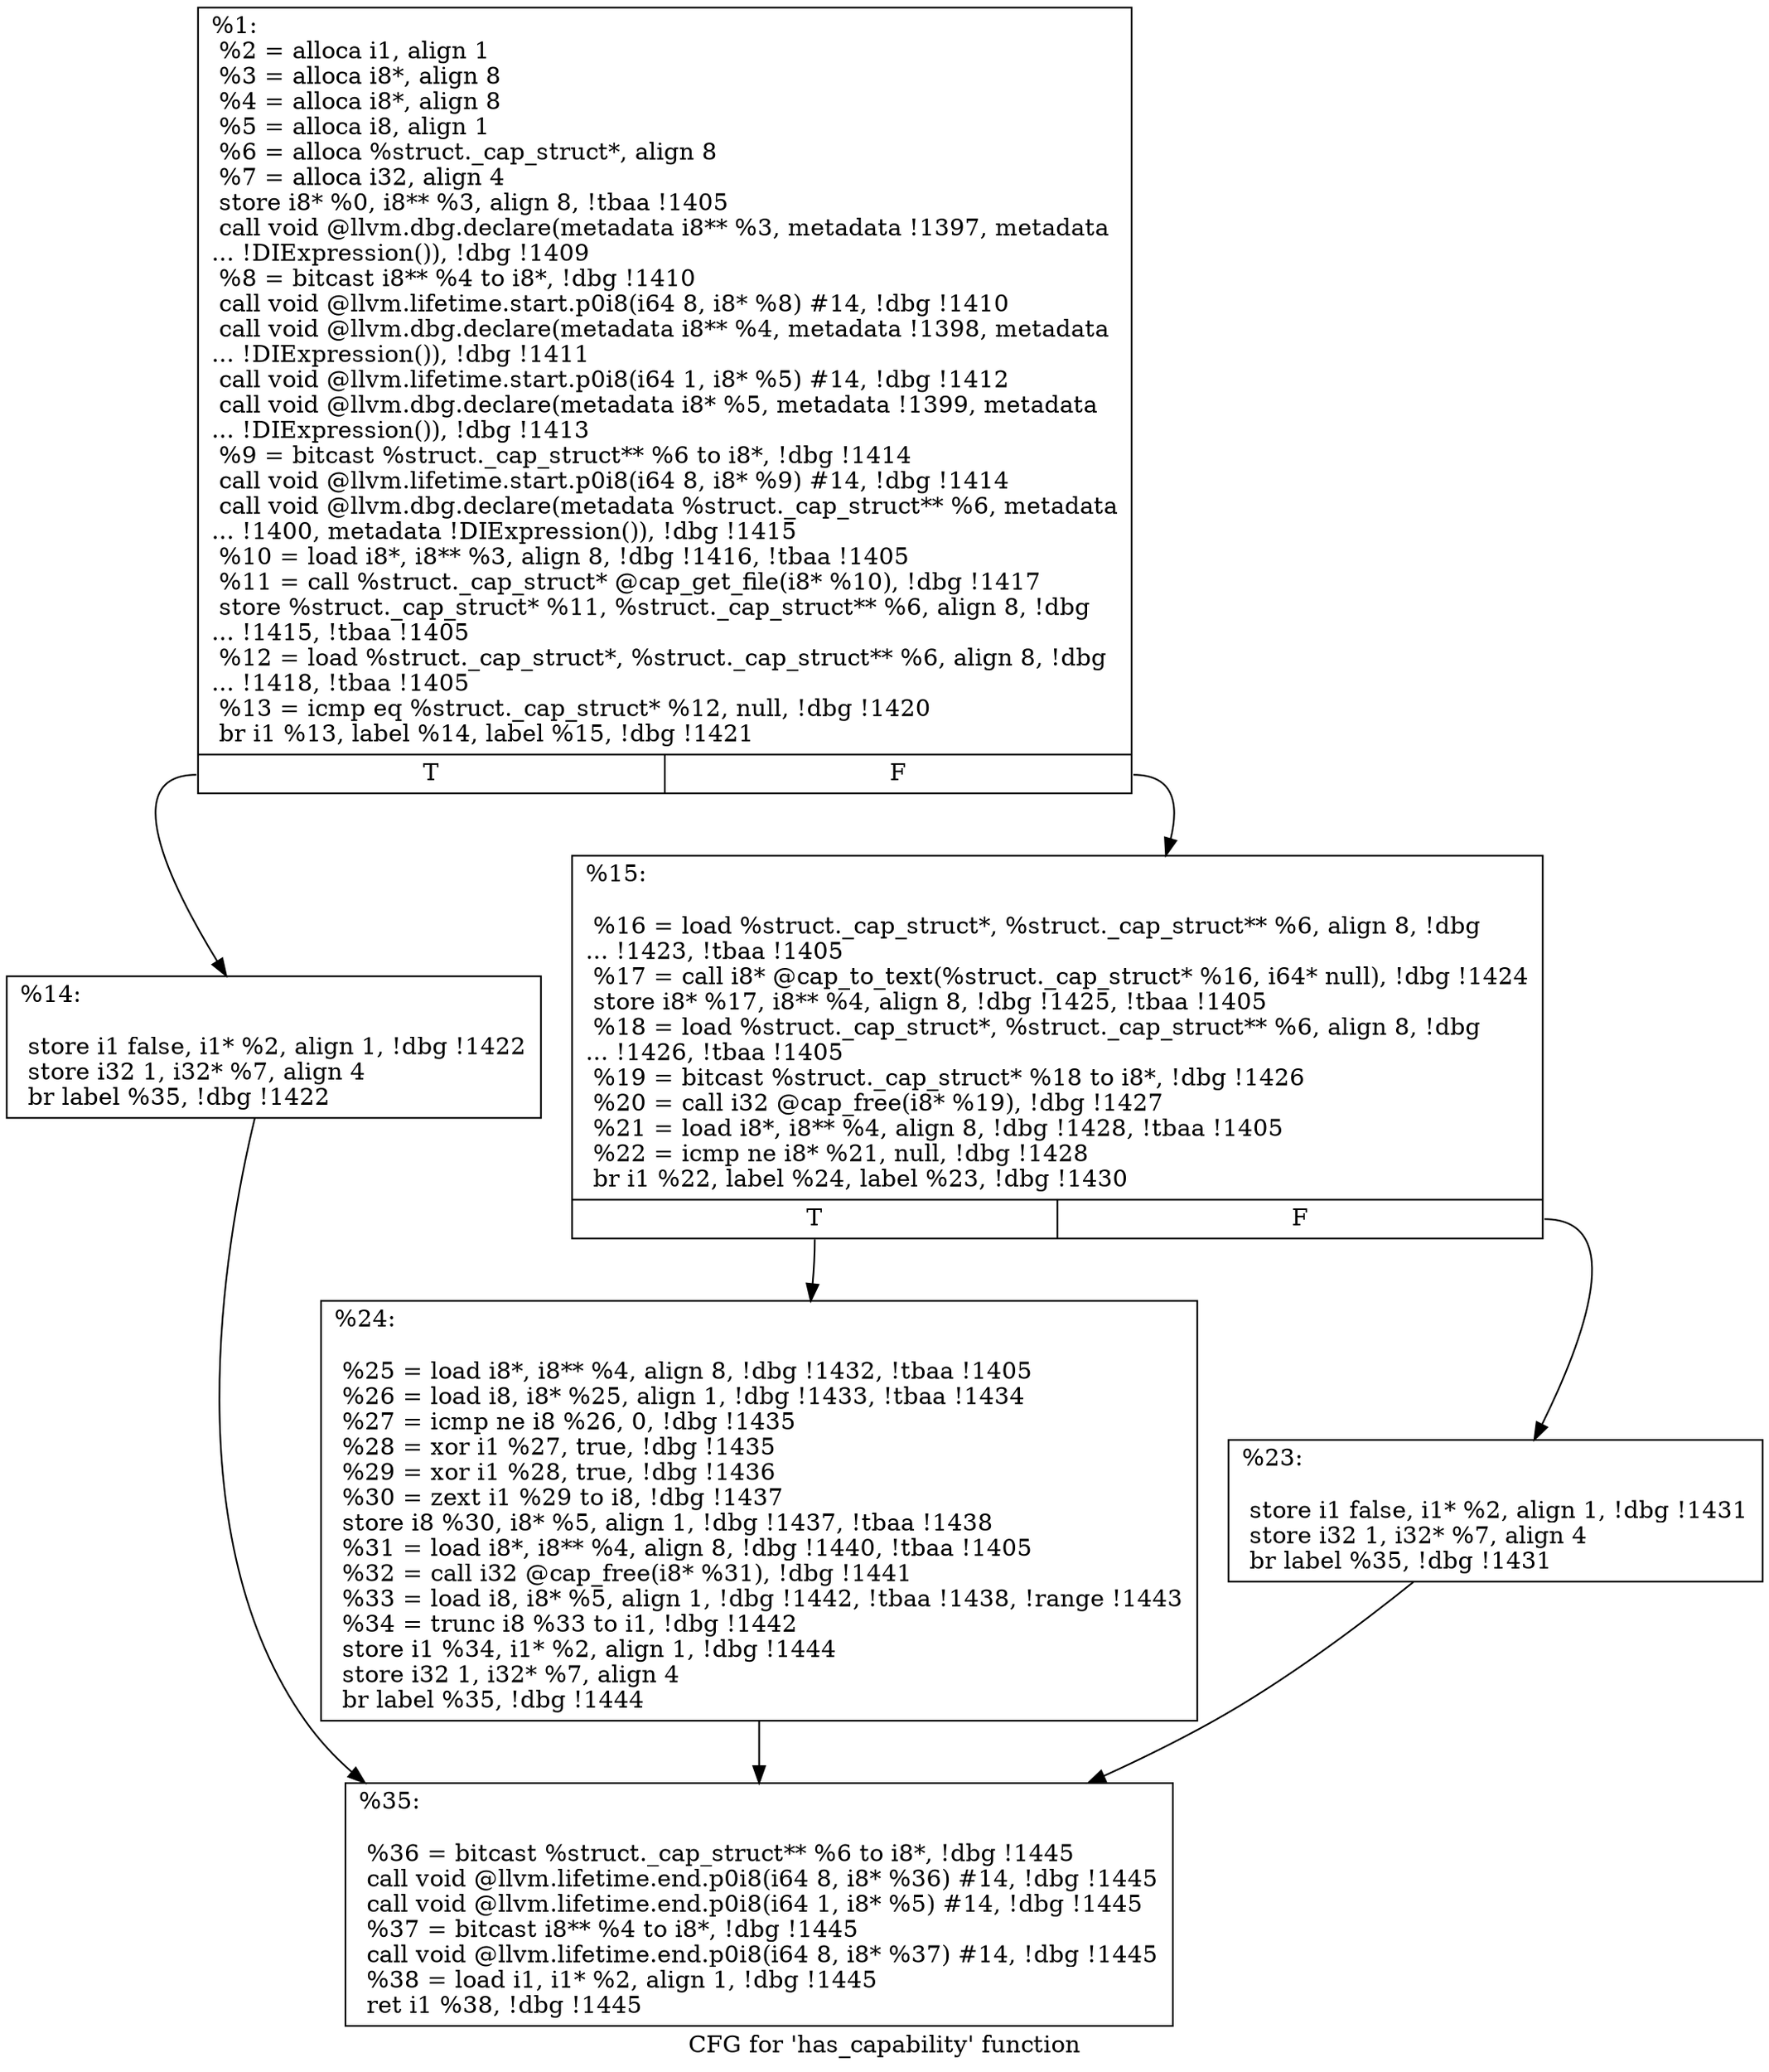 digraph "CFG for 'has_capability' function" {
	label="CFG for 'has_capability' function";

	Node0x22f7070 [shape=record,label="{%1:\l  %2 = alloca i1, align 1\l  %3 = alloca i8*, align 8\l  %4 = alloca i8*, align 8\l  %5 = alloca i8, align 1\l  %6 = alloca %struct._cap_struct*, align 8\l  %7 = alloca i32, align 4\l  store i8* %0, i8** %3, align 8, !tbaa !1405\l  call void @llvm.dbg.declare(metadata i8** %3, metadata !1397, metadata\l... !DIExpression()), !dbg !1409\l  %8 = bitcast i8** %4 to i8*, !dbg !1410\l  call void @llvm.lifetime.start.p0i8(i64 8, i8* %8) #14, !dbg !1410\l  call void @llvm.dbg.declare(metadata i8** %4, metadata !1398, metadata\l... !DIExpression()), !dbg !1411\l  call void @llvm.lifetime.start.p0i8(i64 1, i8* %5) #14, !dbg !1412\l  call void @llvm.dbg.declare(metadata i8* %5, metadata !1399, metadata\l... !DIExpression()), !dbg !1413\l  %9 = bitcast %struct._cap_struct** %6 to i8*, !dbg !1414\l  call void @llvm.lifetime.start.p0i8(i64 8, i8* %9) #14, !dbg !1414\l  call void @llvm.dbg.declare(metadata %struct._cap_struct** %6, metadata\l... !1400, metadata !DIExpression()), !dbg !1415\l  %10 = load i8*, i8** %3, align 8, !dbg !1416, !tbaa !1405\l  %11 = call %struct._cap_struct* @cap_get_file(i8* %10), !dbg !1417\l  store %struct._cap_struct* %11, %struct._cap_struct** %6, align 8, !dbg\l... !1415, !tbaa !1405\l  %12 = load %struct._cap_struct*, %struct._cap_struct** %6, align 8, !dbg\l... !1418, !tbaa !1405\l  %13 = icmp eq %struct._cap_struct* %12, null, !dbg !1420\l  br i1 %13, label %14, label %15, !dbg !1421\l|{<s0>T|<s1>F}}"];
	Node0x22f7070:s0 -> Node0x22f70f0;
	Node0x22f7070:s1 -> Node0x22f7140;
	Node0x22f70f0 [shape=record,label="{%14:\l\l  store i1 false, i1* %2, align 1, !dbg !1422\l  store i32 1, i32* %7, align 4\l  br label %35, !dbg !1422\l}"];
	Node0x22f70f0 -> Node0x22f7230;
	Node0x22f7140 [shape=record,label="{%15:\l\l  %16 = load %struct._cap_struct*, %struct._cap_struct** %6, align 8, !dbg\l... !1423, !tbaa !1405\l  %17 = call i8* @cap_to_text(%struct._cap_struct* %16, i64* null), !dbg !1424\l  store i8* %17, i8** %4, align 8, !dbg !1425, !tbaa !1405\l  %18 = load %struct._cap_struct*, %struct._cap_struct** %6, align 8, !dbg\l... !1426, !tbaa !1405\l  %19 = bitcast %struct._cap_struct* %18 to i8*, !dbg !1426\l  %20 = call i32 @cap_free(i8* %19), !dbg !1427\l  %21 = load i8*, i8** %4, align 8, !dbg !1428, !tbaa !1405\l  %22 = icmp ne i8* %21, null, !dbg !1428\l  br i1 %22, label %24, label %23, !dbg !1430\l|{<s0>T|<s1>F}}"];
	Node0x22f7140:s0 -> Node0x22f71e0;
	Node0x22f7140:s1 -> Node0x22f7190;
	Node0x22f7190 [shape=record,label="{%23:\l\l  store i1 false, i1* %2, align 1, !dbg !1431\l  store i32 1, i32* %7, align 4\l  br label %35, !dbg !1431\l}"];
	Node0x22f7190 -> Node0x22f7230;
	Node0x22f71e0 [shape=record,label="{%24:\l\l  %25 = load i8*, i8** %4, align 8, !dbg !1432, !tbaa !1405\l  %26 = load i8, i8* %25, align 1, !dbg !1433, !tbaa !1434\l  %27 = icmp ne i8 %26, 0, !dbg !1435\l  %28 = xor i1 %27, true, !dbg !1435\l  %29 = xor i1 %28, true, !dbg !1436\l  %30 = zext i1 %29 to i8, !dbg !1437\l  store i8 %30, i8* %5, align 1, !dbg !1437, !tbaa !1438\l  %31 = load i8*, i8** %4, align 8, !dbg !1440, !tbaa !1405\l  %32 = call i32 @cap_free(i8* %31), !dbg !1441\l  %33 = load i8, i8* %5, align 1, !dbg !1442, !tbaa !1438, !range !1443\l  %34 = trunc i8 %33 to i1, !dbg !1442\l  store i1 %34, i1* %2, align 1, !dbg !1444\l  store i32 1, i32* %7, align 4\l  br label %35, !dbg !1444\l}"];
	Node0x22f71e0 -> Node0x22f7230;
	Node0x22f7230 [shape=record,label="{%35:\l\l  %36 = bitcast %struct._cap_struct** %6 to i8*, !dbg !1445\l  call void @llvm.lifetime.end.p0i8(i64 8, i8* %36) #14, !dbg !1445\l  call void @llvm.lifetime.end.p0i8(i64 1, i8* %5) #14, !dbg !1445\l  %37 = bitcast i8** %4 to i8*, !dbg !1445\l  call void @llvm.lifetime.end.p0i8(i64 8, i8* %37) #14, !dbg !1445\l  %38 = load i1, i1* %2, align 1, !dbg !1445\l  ret i1 %38, !dbg !1445\l}"];
}
